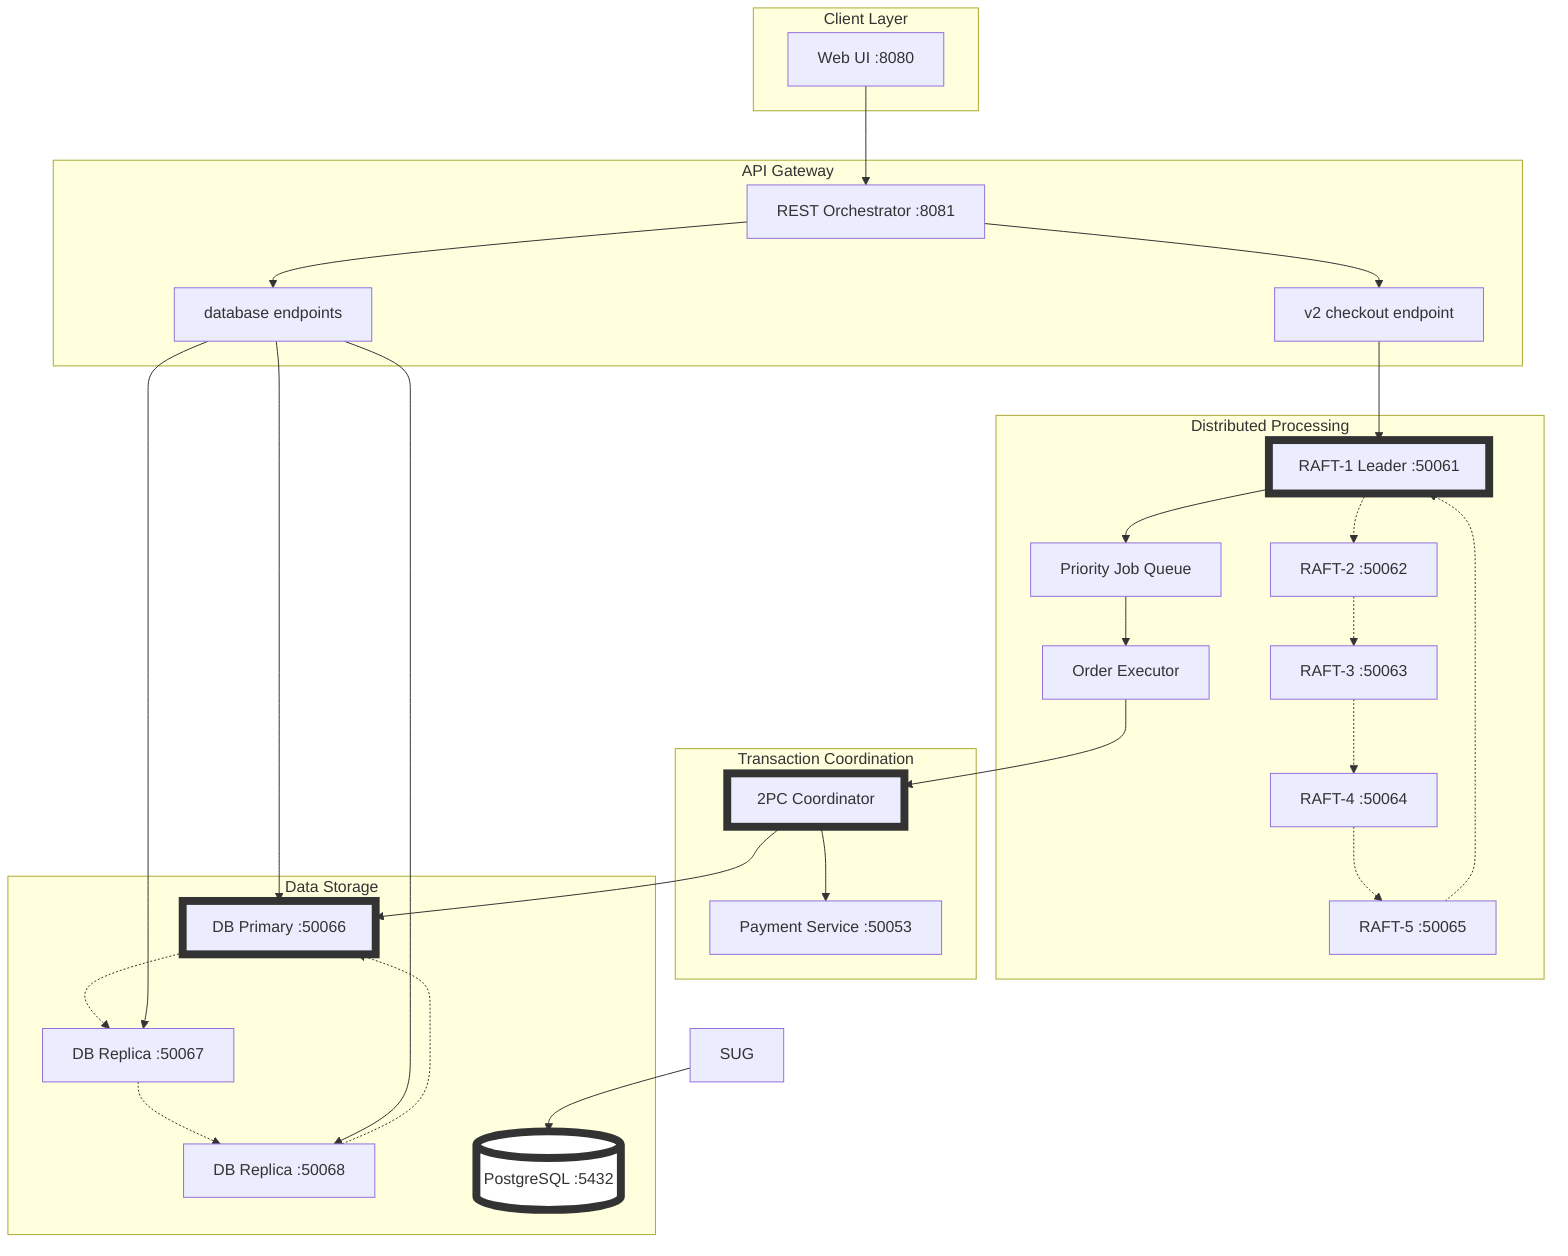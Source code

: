 graph TB
    subgraph "Client Layer"
        WEB[Web UI :8080]
    end
    
    subgraph "API Gateway"
        REST[REST Orchestrator :8081]
        V2[v2 checkout endpoint]
        DBC[database endpoints]
    end
    
    subgraph "Distributed Processing"
        R1[RAFT-1 Leader :50061]
        R2[RAFT-2 :50062]
        R3[RAFT-3 :50063]
        R4[RAFT-4 :50064]
        R5[RAFT-5 :50065]
        JQ[Priority Job Queue]
        OE[Order Executor]
    end
    
    subgraph "Transaction Coordination"
        TPC[2PC Coordinator]
        PS[Payment Service :50053]
    end
    
    subgraph "Data Storage"
        DB1[DB Primary :50066]
        DB2[DB Replica :50067]
        DB3[DB Replica :50068]
        PG[(PostgreSQL :5432)]
    end
    
    WEB --> REST
    REST --> V2
    REST --> DBC
    
    V2 --> R1
    R1 --> JQ
    JQ --> OE
    OE --> TPC
    
    TPC --> DB1
    TPC --> PS
    
    R1 -.-> R2
    R2 -.-> R3
    R3 -.-> R4
    R4 -.-> R5
    R5 -.-> R1
    
    DB1 -.-> DB2
    DB2 -.-> DB3
    DB3 -.-> DB1
    
    SUG --> PG
    DBC --> DB1
    DBC --> DB2
    DBC --> DB3
    
    style R1 fill:#fffff,stroke:#333,stroke-width:8px
    style DB1 fill:#fffff,stroke:#333,stroke-width:8px
    style TPC fill:#fffff,stroke:#333,stroke-width:8px
    style PG fill:#fff,stroke:#333,stroke-width:8px